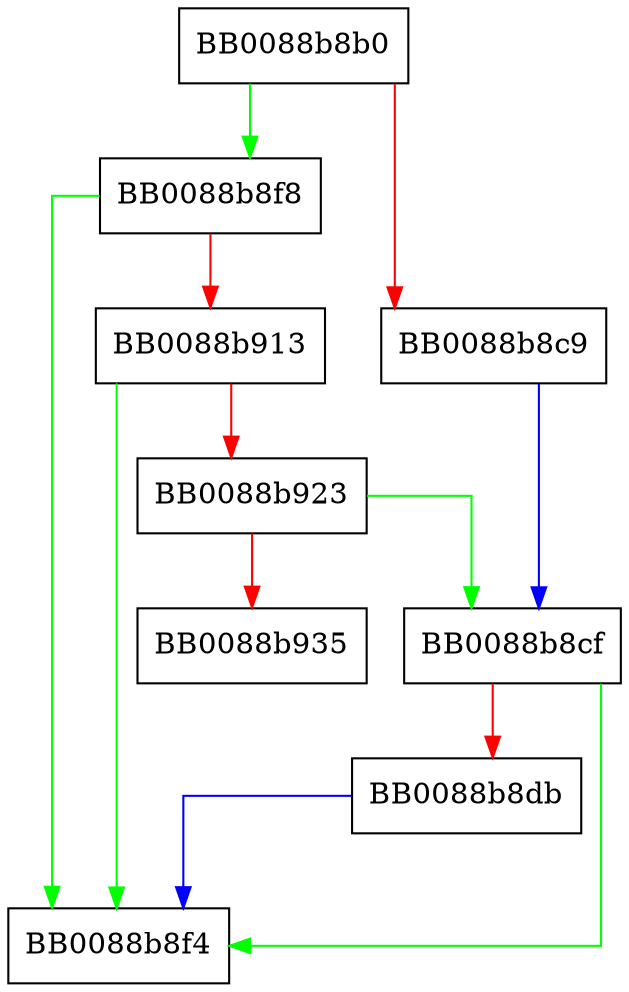 digraph strcpy {
  node [shape="box"];
  graph [splines=ortho];
  BB0088b8b0 -> BB0088b8f8 [color="green"];
  BB0088b8b0 -> BB0088b8c9 [color="red"];
  BB0088b8c9 -> BB0088b8cf [color="blue"];
  BB0088b8cf -> BB0088b8f4 [color="green"];
  BB0088b8cf -> BB0088b8db [color="red"];
  BB0088b8db -> BB0088b8f4 [color="blue"];
  BB0088b8f8 -> BB0088b8f4 [color="green"];
  BB0088b8f8 -> BB0088b913 [color="red"];
  BB0088b913 -> BB0088b8f4 [color="green"];
  BB0088b913 -> BB0088b923 [color="red"];
  BB0088b923 -> BB0088b8cf [color="green"];
  BB0088b923 -> BB0088b935 [color="red"];
}
